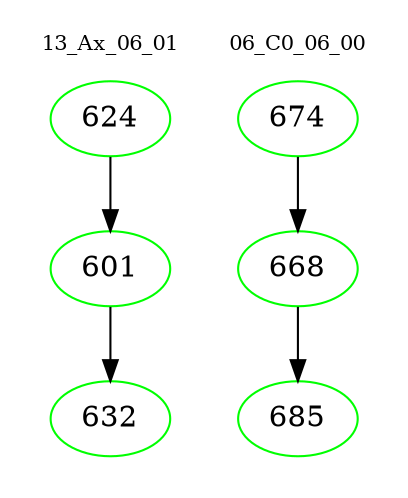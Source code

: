 digraph{
subgraph cluster_0 {
color = white
label = "13_Ax_06_01";
fontsize=10;
T0_624 [label="624", color="green"]
T0_624 -> T0_601 [color="black"]
T0_601 [label="601", color="green"]
T0_601 -> T0_632 [color="black"]
T0_632 [label="632", color="green"]
}
subgraph cluster_1 {
color = white
label = "06_C0_06_00";
fontsize=10;
T1_674 [label="674", color="green"]
T1_674 -> T1_668 [color="black"]
T1_668 [label="668", color="green"]
T1_668 -> T1_685 [color="black"]
T1_685 [label="685", color="green"]
}
}
